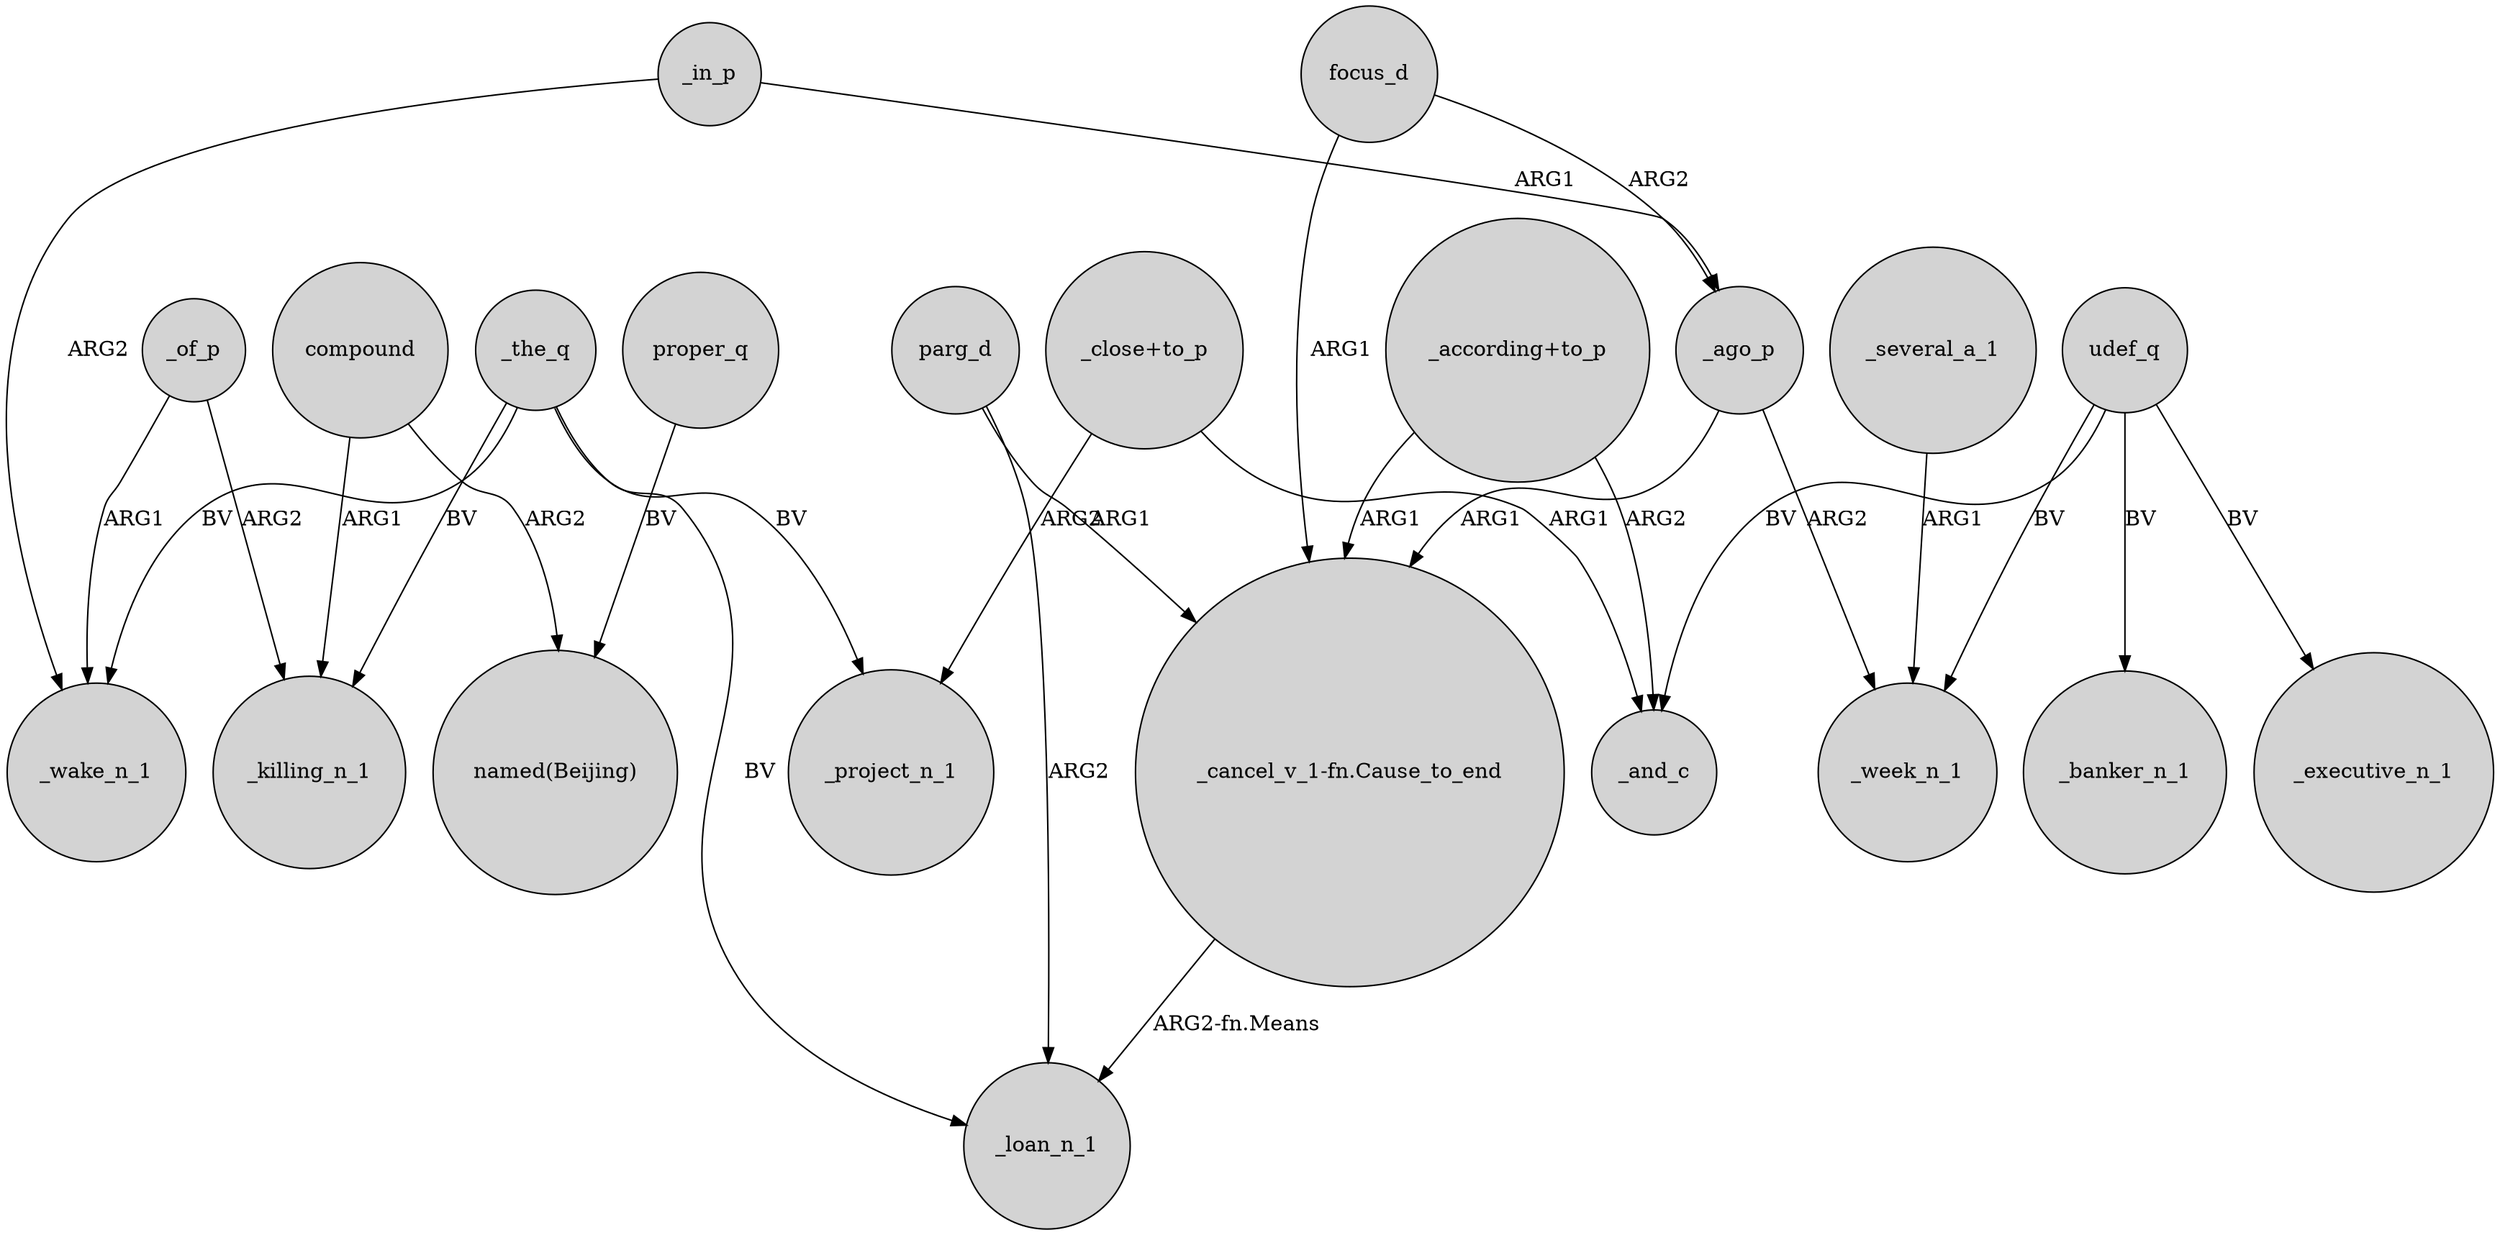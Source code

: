 digraph {
	node [shape=circle style=filled]
	compound -> _killing_n_1 [label=ARG1]
	proper_q -> "named(Beijing)" [label=BV]
	"_according+to_p" -> _and_c [label=ARG2]
	focus_d -> _ago_p [label=ARG2]
	_in_p -> _ago_p [label=ARG1]
	parg_d -> "_cancel_v_1-fn.Cause_to_end" [label=ARG1]
	"_close+to_p" -> _project_n_1 [label=ARG2]
	_of_p -> _killing_n_1 [label=ARG2]
	udef_q -> _and_c [label=BV]
	_the_q -> _loan_n_1 [label=BV]
	udef_q -> _week_n_1 [label=BV]
	udef_q -> _executive_n_1 [label=BV]
	"_cancel_v_1-fn.Cause_to_end" -> _loan_n_1 [label="ARG2-fn.Means"]
	_the_q -> _killing_n_1 [label=BV]
	_of_p -> _wake_n_1 [label=ARG1]
	"_according+to_p" -> "_cancel_v_1-fn.Cause_to_end" [label=ARG1]
	"_close+to_p" -> _and_c [label=ARG1]
	_in_p -> _wake_n_1 [label=ARG2]
	_ago_p -> "_cancel_v_1-fn.Cause_to_end" [label=ARG1]
	focus_d -> "_cancel_v_1-fn.Cause_to_end" [label=ARG1]
	parg_d -> _loan_n_1 [label=ARG2]
	_the_q -> _wake_n_1 [label=BV]
	_the_q -> _project_n_1 [label=BV]
	compound -> "named(Beijing)" [label=ARG2]
	_several_a_1 -> _week_n_1 [label=ARG1]
	udef_q -> _banker_n_1 [label=BV]
	_ago_p -> _week_n_1 [label=ARG2]
}
